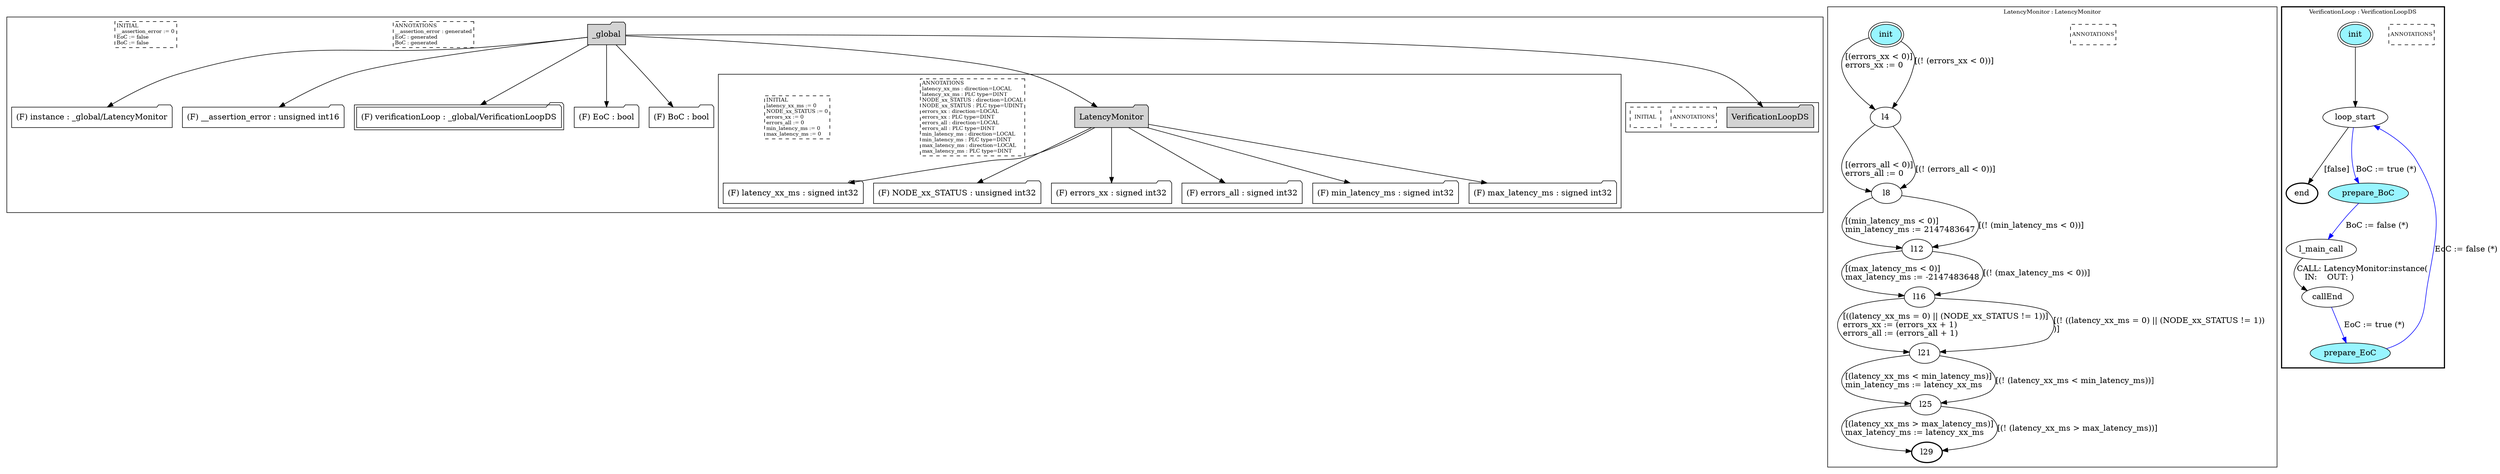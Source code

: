 digraph G {
	subgraph cluster__global124351398 {
		node [shape="folder", style="filled"];
		//label="_global";
		_global124351398 [label="_global"];
		_global124351398 -> instance1793759719;
		instance1793759719 [label = "(F) instance : _global/LatencyMonitor", fillcolor="white" ];
		_global124351398 -> __assertion_error1887965475;
		__assertion_error1887965475 [label = "(F) __assertion_error : unsigned int16", fillcolor="white" ];
		_global124351398 -> verificationLoop1117812847;
		verificationLoop1117812847 [label = "(F) verificationLoop : _global/VerificationLoopDS", fillcolor="white" , peripheries=2];
		_global124351398 -> EoC1512759723;
		EoC1512759723 [label = "(F) EoC : bool", fillcolor="white" ];
		_global124351398 -> BoC556773329;
		BoC556773329 [label = "(F) BoC : bool", fillcolor="white" ];
		_global124351398 -> LatencyMonitor1906635841;
		subgraph cluster_LatencyMonitor1906635841 {
			node [shape="folder", style="filled"];
			//label="LatencyMonitor";
			LatencyMonitor1906635841 [label="LatencyMonitor"];
			LatencyMonitor1906635841 -> latency_xx_ms1843885967;
			latency_xx_ms1843885967 [label = "(F) latency_xx_ms : signed int32", fillcolor="white" ];
			LatencyMonitor1906635841 -> NODE_xx_STATUS1289903687;
			NODE_xx_STATUS1289903687 [label = "(F) NODE_xx_STATUS : unsigned int32", fillcolor="white" ];
			LatencyMonitor1906635841 -> errors_xx1162595263;
			errors_xx1162595263 [label = "(F) errors_xx : signed int32", fillcolor="white" ];
			LatencyMonitor1906635841 -> errors_all2124688514;
			errors_all2124688514 [label = "(F) errors_all : signed int32", fillcolor="white" ];
			LatencyMonitor1906635841 -> min_latency_ms1990419108;
			min_latency_ms1990419108 [label = "(F) min_latency_ms : signed int32", fillcolor="white" ];
			LatencyMonitor1906635841 -> max_latency_ms2043313130;
			max_latency_ms2043313130 [label = "(F) max_latency_ms : signed int32", fillcolor="white" ];
			
			annotations_pseudonode_LatencyMonitor1906635841 [
				label="ANNOTATIONS\llatency_xx_ms : direction=LOCAL\llatency_xx_ms : PLC type=DINT\lNODE_xx_STATUS : direction=LOCAL\lNODE_xx_STATUS : PLC type=UDINT\lerrors_xx : direction=LOCAL\lerrors_xx : PLC type=DINT\lerrors_all : direction=LOCAL\lerrors_all : PLC type=DINT\lmin_latency_ms : direction=LOCAL\lmin_latency_ms : PLC type=DINT\lmax_latency_ms : direction=LOCAL\lmax_latency_ms : PLC type=DINT\l",
				fontsize=9, margin="0.04,0.04", fillcolor="white", shape="rectangle", style="dashed"];
			initamt_pseudonode_LatencyMonitor1906635841 [
				label="INITIAL\llatency_xx_ms := 0\lNODE_xx_STATUS := 0\lerrors_xx := 0\lerrors_all := 0\lmin_latency_ms := 0\lmax_latency_ms := 0\l",
				fontsize=9, margin="0.04,0.04", fillcolor="lightyellow", shape="rectangle", style="dashed"];
		}
		_global124351398 -> VerificationLoopDS1891799894;
		subgraph cluster_VerificationLoopDS1891799894 {
			node [shape="folder", style="filled"];
			//label="VerificationLoopDS";
			VerificationLoopDS1891799894 [label="VerificationLoopDS"];
			
			annotations_pseudonode_VerificationLoopDS1891799894 [
				label="ANNOTATIONS",
				fontsize=9, margin="0.04,0.04", fillcolor="white", shape="rectangle", style="dashed"];
			initamt_pseudonode_VerificationLoopDS1891799894 [
				label="INITIAL",
				fontsize=9, margin="0.04,0.04", fillcolor="lightyellow", shape="rectangle", style="dashed"];
		}
		
		annotations_pseudonode__global124351398 [
			label="ANNOTATIONS\l__assertion_error : generated\lEoC : generated\lBoC : generated\l",
			fontsize=9, margin="0.04,0.04", fillcolor="white", shape="rectangle", style="dashed"];
		initamt_pseudonode__global124351398 [
			label="INITIAL\l__assertion_error := 0\lEoC := false\lBoC := false\l",
			fontsize=9, margin="0.04,0.04", fillcolor="lightyellow", shape="rectangle", style="dashed"];
	}
	subgraph clusterLatencyMonitor {
		node [style="filled"];
		color="black";
		fontsize=10;
		ranksep=0.4;
		
		label="LatencyMonitor : LatencyMonitor";
		
		annotations_pseudonode_LatencyMonitor [
			label="ANNOTATIONS",
			fontsize=9, margin="0.04,0.04", fillcolor="white", shape="rectangle", style="dashed"];
		
		init_LatencyMonitor [label="init", color="black", fillcolor="cadetblue1", peripheries=2, shape="ellipse"];
		l4_LatencyMonitor [label="l4", color="black", fillcolor="white", shape="ellipse"];
		l8_LatencyMonitor [label="l8", color="black", fillcolor="white", shape="ellipse"];
		l12_LatencyMonitor [label="l12", color="black", fillcolor="white", shape="ellipse"];
		l16_LatencyMonitor [label="l16", color="black", fillcolor="white", shape="ellipse"];
		l21_LatencyMonitor [label="l21", color="black", fillcolor="white", shape="ellipse"];
		l25_LatencyMonitor [label="l25", color="black", fillcolor="white", shape="ellipse"];
		l29_LatencyMonitor [label="l29", color="black", fillcolor="white", style=bold, shape="ellipse"];
		init_LatencyMonitor -> l4_LatencyMonitor [color="black", label="[(errors_xx < 0)]\lerrors_xx := 0\l"];
		init_LatencyMonitor -> l4_LatencyMonitor [color="black", label="[(! (errors_xx < 0))]"];
		l4_LatencyMonitor -> l8_LatencyMonitor [color="black", label="[(errors_all < 0)]\lerrors_all := 0\l"];
		l4_LatencyMonitor -> l8_LatencyMonitor [color="black", label="[(! (errors_all < 0))]"];
		l8_LatencyMonitor -> l12_LatencyMonitor [color="black", label="[(min_latency_ms < 0)]\lmin_latency_ms := 2147483647\l"];
		l8_LatencyMonitor -> l12_LatencyMonitor [color="black", label="[(! (min_latency_ms < 0))]"];
		l12_LatencyMonitor -> l16_LatencyMonitor [color="black", label="[(max_latency_ms < 0)]\lmax_latency_ms := -2147483648\l"];
		l12_LatencyMonitor -> l16_LatencyMonitor [color="black", label="[(! (max_latency_ms < 0))]"];
		l16_LatencyMonitor -> l21_LatencyMonitor [color="black", label="[((latency_xx_ms = 0) || (NODE_xx_STATUS != 1))]\lerrors_xx := (errors_xx + 1)\lerrors_all := (errors_all + 1)\l"];
		l16_LatencyMonitor -> l21_LatencyMonitor [color="black", label="[(! ((latency_xx_ms = 0) || (NODE_xx_STATUS != 1))\l)]\l"];
		l21_LatencyMonitor -> l25_LatencyMonitor [color="black", label="[(latency_xx_ms < min_latency_ms)]\lmin_latency_ms := latency_xx_ms\l"];
		l21_LatencyMonitor -> l25_LatencyMonitor [color="black", label="[(! (latency_xx_ms < min_latency_ms))]"];
		l25_LatencyMonitor -> l29_LatencyMonitor [color="black", label="[(latency_xx_ms > max_latency_ms)]\lmax_latency_ms := latency_xx_ms\l"];
		l25_LatencyMonitor -> l29_LatencyMonitor [color="black", label="[(! (latency_xx_ms > max_latency_ms))]"];
	}
	subgraph clusterVerificationLoop {
		node [style="filled"];
		style=bold;
		color="black";
		fontsize=10;
		ranksep=0.4;
		
		label="VerificationLoop : VerificationLoopDS";
		
		annotations_pseudonode_VerificationLoop [
			label="ANNOTATIONS",
			fontsize=9, margin="0.04,0.04", fillcolor="white", shape="rectangle", style="dashed"];
		
		init_VerificationLoop [label="init", color="black", fillcolor="cadetblue1", peripheries=2, shape="ellipse"];
		end_VerificationLoop [label="end", color="black", fillcolor="cadetblue1", style=bold, shape="ellipse"];
		loop_start_VerificationLoop [label="loop_start", color="black", fillcolor="white", shape="ellipse"];
		prepare_BoC_VerificationLoop [label="prepare_BoC", color="black", fillcolor="cadetblue1", shape="ellipse"];
		l_main_call_VerificationLoop [label="l_main_call", color="black", fillcolor="white", shape="ellipse"];
		callEnd_VerificationLoop [label="callEnd", color="black", fillcolor="white", shape="ellipse"];
		prepare_EoC_VerificationLoop [label="prepare_EoC", color="black", fillcolor="cadetblue1", shape="ellipse"];
		init_VerificationLoop -> loop_start_VerificationLoop [color="black", label=""];
		loop_start_VerificationLoop -> prepare_BoC_VerificationLoop [color="blue", label="BoC := true (*)"];
		prepare_BoC_VerificationLoop -> l_main_call_VerificationLoop [color="blue", label="BoC := false (*)"];
		l_main_call_VerificationLoop -> callEnd_VerificationLoop [color="black", label="CALL: LatencyMonitor:instance(\l   IN:    OUT: )\l"];
		callEnd_VerificationLoop -> prepare_EoC_VerificationLoop [color="blue", label="EoC := true (*)"];
		prepare_EoC_VerificationLoop -> loop_start_VerificationLoop [color="blue", label="EoC := false (*)"];
		loop_start_VerificationLoop -> end_VerificationLoop [color="black", label="[false]"];
	}
}

